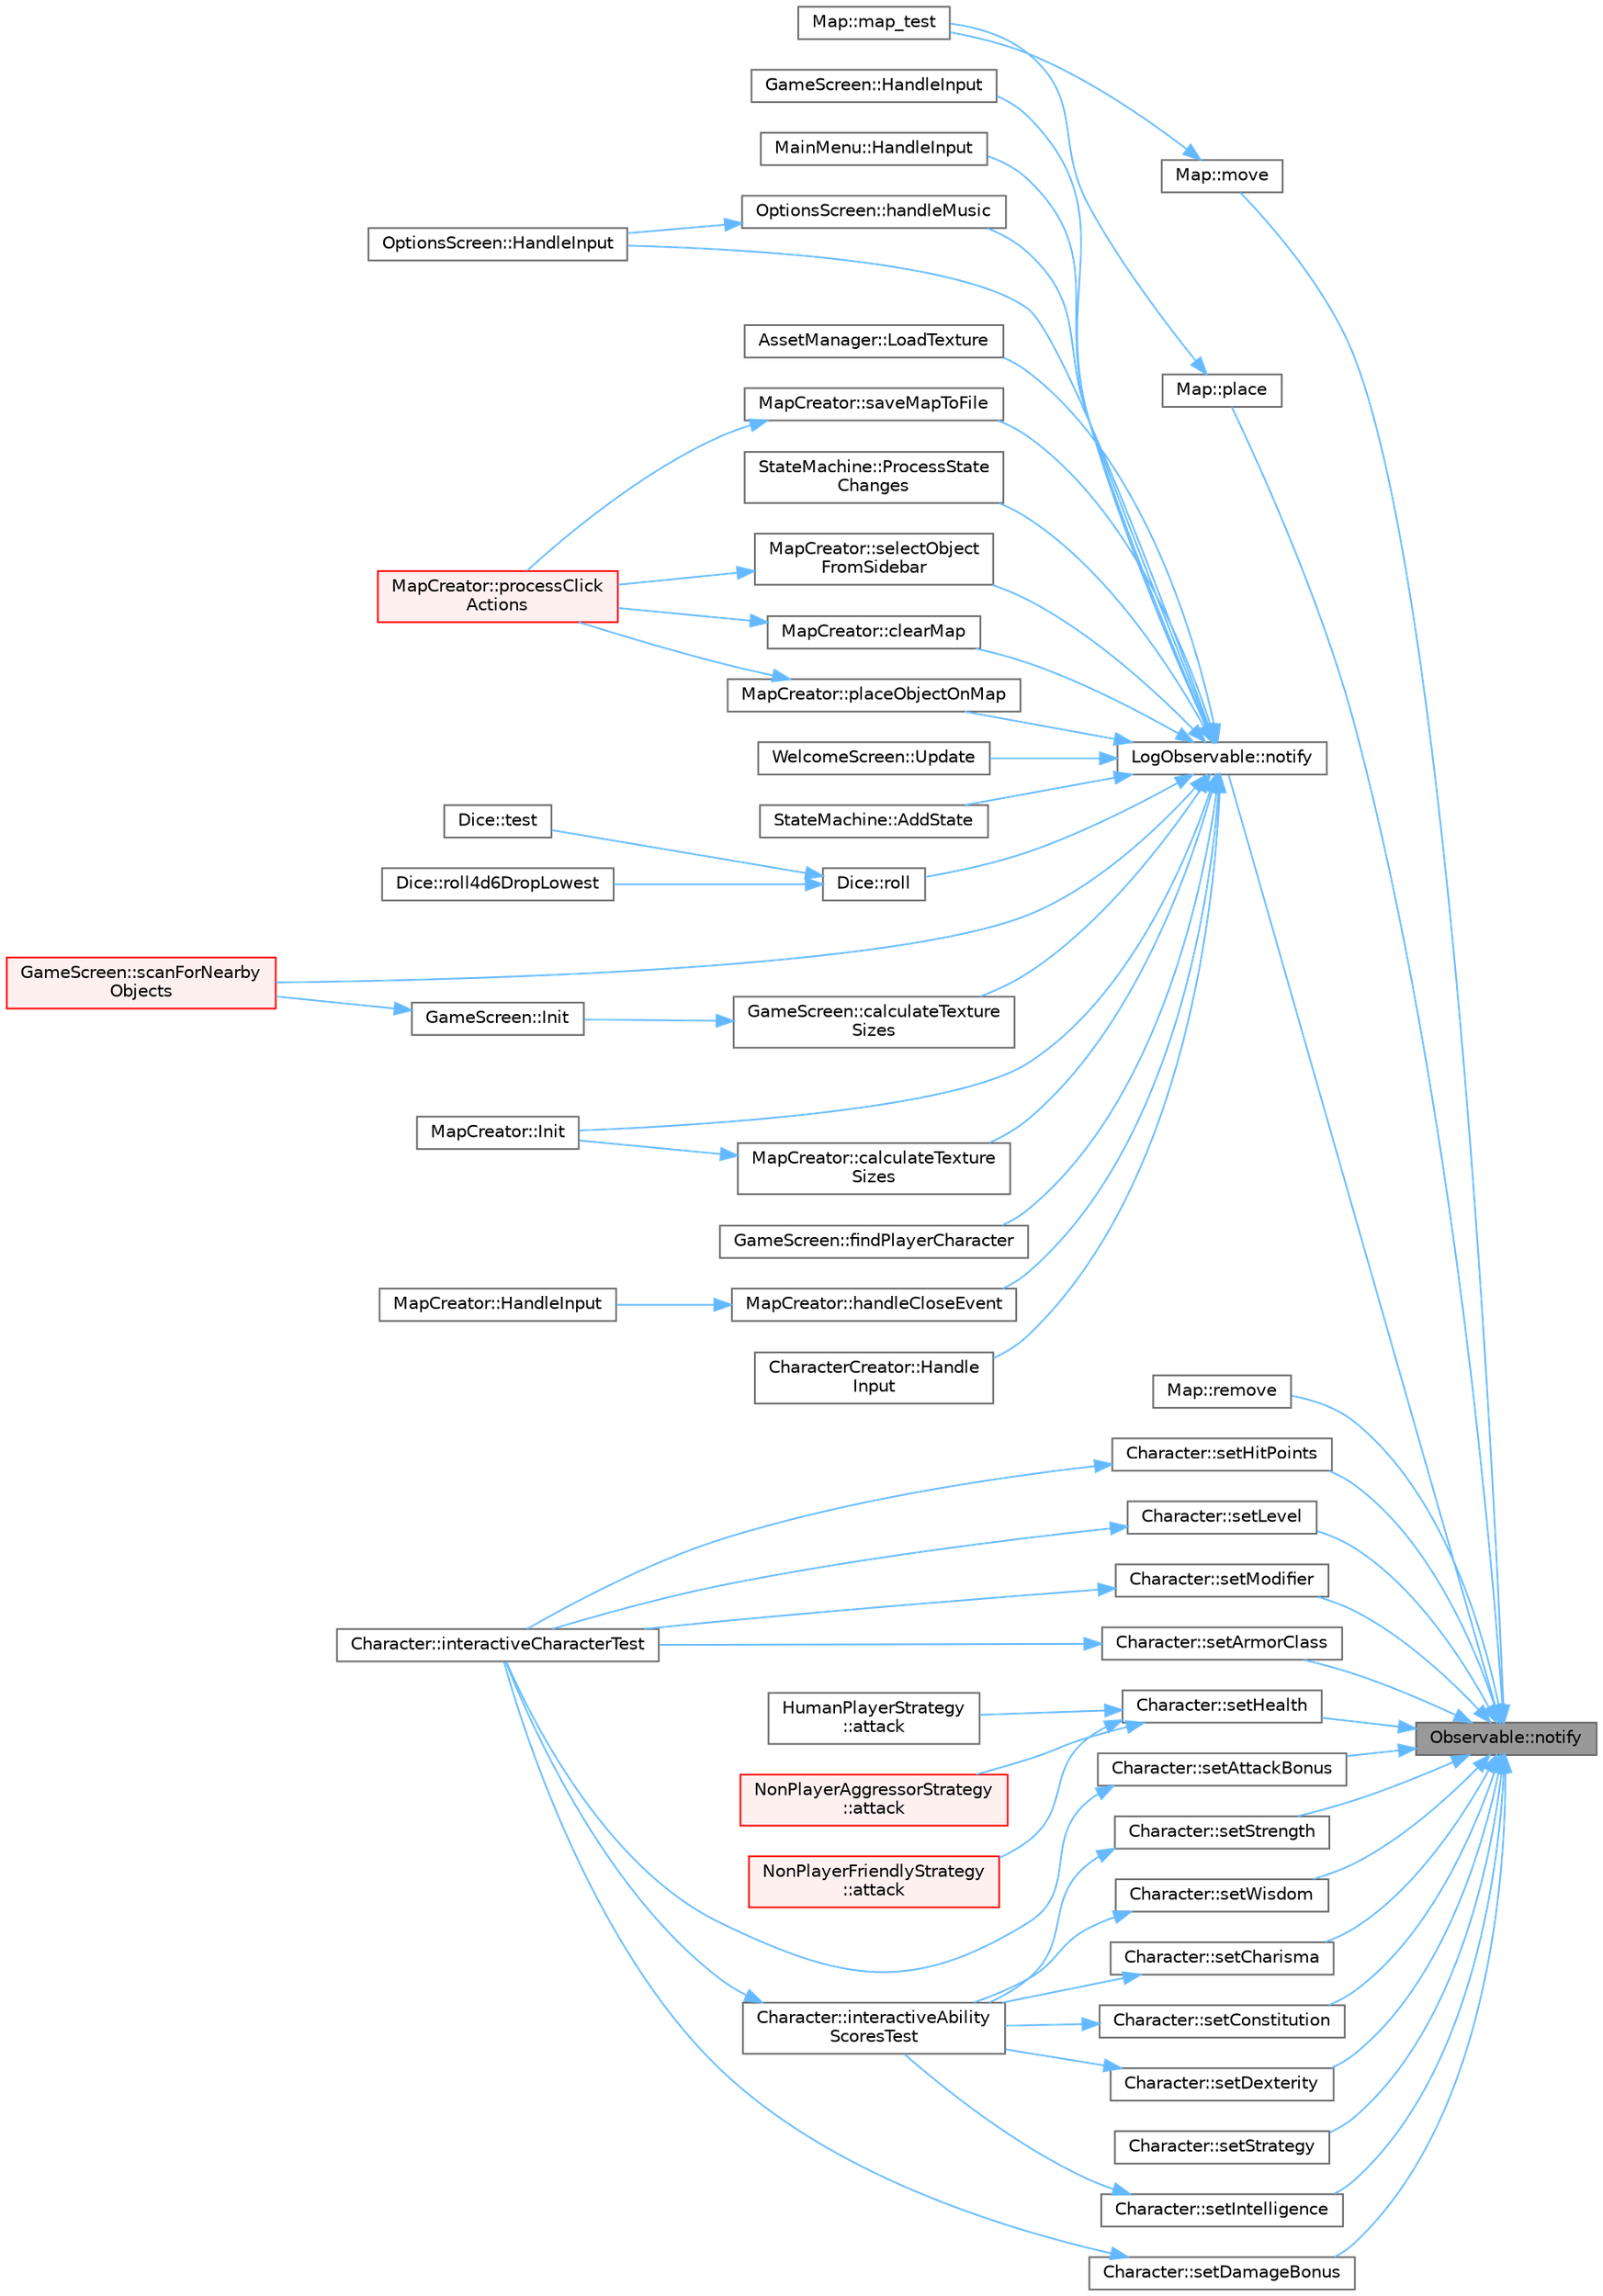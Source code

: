 digraph "Observable::notify"
{
 // LATEX_PDF_SIZE
  bgcolor="transparent";
  edge [fontname=Helvetica,fontsize=10,labelfontname=Helvetica,labelfontsize=10];
  node [fontname=Helvetica,fontsize=10,shape=box,height=0.2,width=0.4];
  rankdir="RL";
  Node1 [id="Node000001",label="Observable::notify",height=0.2,width=0.4,color="gray40", fillcolor="grey60", style="filled", fontcolor="black",tooltip="Notifies all attached observers about a state change in the Observable object."];
  Node1 -> Node2 [id="edge1_Node000001_Node000002",dir="back",color="steelblue1",style="solid",tooltip=" "];
  Node2 [id="Node000002",label="Map::move",height=0.2,width=0.4,color="grey40", fillcolor="white", style="filled",URL="$class_map.html#af9b547126251261f2902a0c41f2c40c4",tooltip="Moves a movable object from one position to another on the map."];
  Node2 -> Node3 [id="edge2_Node000002_Node000003",dir="back",color="steelblue1",style="solid",tooltip=" "];
  Node3 [id="Node000003",label="Map::map_test",height=0.2,width=0.4,color="grey40", fillcolor="white", style="filled",URL="$class_map.html#afc194e8837354969f29117b4c107c9fb",tooltip="This function is used to test the functionality of the Map class."];
  Node1 -> Node4 [id="edge3_Node000001_Node000004",dir="back",color="steelblue1",style="solid",tooltip=" "];
  Node4 [id="Node000004",label="LogObservable::notify",height=0.2,width=0.4,color="grey40", fillcolor="white", style="filled",URL="$class_log_observable.html#ad42f5e24118560f10123743dac922919",tooltip="Notifies the observers without any message. This function overrides the notify() function in the base..."];
  Node4 -> Node5 [id="edge4_Node000004_Node000005",dir="back",color="steelblue1",style="solid",tooltip=" "];
  Node5 [id="Node000005",label="StateMachine::AddState",height=0.2,width=0.4,color="grey40", fillcolor="white", style="filled",URL="$class_state_machine.html#a3ba9ce4cc1b3b4b6000b64548904914c",tooltip="Adds a new state to the state machine."];
  Node4 -> Node6 [id="edge5_Node000004_Node000006",dir="back",color="steelblue1",style="solid",tooltip=" "];
  Node6 [id="Node000006",label="GameScreen::calculateTexture\lSizes",height=0.2,width=0.4,color="grey40", fillcolor="white", style="filled",URL="$class_game_screen.html#ac5770b3b0644b382b14969b689e0fc43",tooltip="Calculates the sizes of the textures based on the window size."];
  Node6 -> Node7 [id="edge6_Node000006_Node000007",dir="back",color="steelblue1",style="solid",tooltip=" "];
  Node7 [id="Node000007",label="GameScreen::Init",height=0.2,width=0.4,color="grey40", fillcolor="white", style="filled",URL="$class_game_screen.html#a550dcdadec1a5757fea41af94d3e27b3",tooltip="Initializes the game screen."];
  Node7 -> Node8 [id="edge7_Node000007_Node000008",dir="back",color="steelblue1",style="solid",tooltip=" "];
  Node8 [id="Node000008",label="GameScreen::scanForNearby\lObjects",height=0.2,width=0.4,color="red", fillcolor="#FFF0F0", style="filled",URL="$class_game_screen.html#aed3dd7f89b155ec7ecae084518336696",tooltip="Scans for nearby objects in the current map."];
  Node4 -> Node10 [id="edge8_Node000004_Node000010",dir="back",color="steelblue1",style="solid",tooltip=" "];
  Node10 [id="Node000010",label="MapCreator::calculateTexture\lSizes",height=0.2,width=0.4,color="grey40", fillcolor="white", style="filled",URL="$class_map_creator.html#a809c50a621bd0e7d60405312be1c12c2",tooltip="Calculates the sizes of the textures based on the window size."];
  Node10 -> Node11 [id="edge9_Node000010_Node000011",dir="back",color="steelblue1",style="solid",tooltip=" "];
  Node11 [id="Node000011",label="MapCreator::Init",height=0.2,width=0.4,color="grey40", fillcolor="white", style="filled",URL="$class_map_creator.html#a154365229a47df60702edd7aa798091b",tooltip="Initializes the map creator by asking the user for the map size&name then, load all the Textures."];
  Node4 -> Node12 [id="edge10_Node000004_Node000012",dir="back",color="steelblue1",style="solid",tooltip=" "];
  Node12 [id="Node000012",label="MapCreator::clearMap",height=0.2,width=0.4,color="grey40", fillcolor="white", style="filled",URL="$class_map_creator.html#aaf7d9b3c2754b5345f5cbd9e762c4968",tooltip="Assigns the current map a new default one and, detaches the observer from the old map and attaches it..."];
  Node12 -> Node13 [id="edge11_Node000012_Node000013",dir="back",color="steelblue1",style="solid",tooltip=" "];
  Node13 [id="Node000013",label="MapCreator::processClick\lActions",height=0.2,width=0.4,color="red", fillcolor="#FFF0F0", style="filled",URL="$class_map_creator.html#a054cb306e000f220c589b2464279ffbc",tooltip="Checks where the user clicked on the screen eg. sidebar, map, buttons and calls the appropriate funct..."];
  Node4 -> Node16 [id="edge12_Node000004_Node000016",dir="back",color="steelblue1",style="solid",tooltip=" "];
  Node16 [id="Node000016",label="GameScreen::findPlayerCharacter",height=0.2,width=0.4,color="grey40", fillcolor="white", style="filled",URL="$class_game_screen.html#a42848521aeda505f1c87c6c306a3b67e",tooltip="Finds the player character in the current map."];
  Node4 -> Node17 [id="edge13_Node000004_Node000017",dir="back",color="steelblue1",style="solid",tooltip=" "];
  Node17 [id="Node000017",label="MapCreator::handleCloseEvent",height=0.2,width=0.4,color="grey40", fillcolor="white", style="filled",URL="$class_map_creator.html#ab5d39527ca7f5817a5d3b36e64f893b5",tooltip="closes the window when the user clicks the close button."];
  Node17 -> Node15 [id="edge14_Node000017_Node000015",dir="back",color="steelblue1",style="solid",tooltip=" "];
  Node15 [id="Node000015",label="MapCreator::HandleInput",height=0.2,width=0.4,color="grey40", fillcolor="white", style="filled",URL="$class_map_creator.html#a39254fe1fb7f9abe952ad5eb65ecf699",tooltip="Handles the inputs (clicks) of the user on the window and updates the game logic."];
  Node4 -> Node18 [id="edge15_Node000004_Node000018",dir="back",color="steelblue1",style="solid",tooltip=" "];
  Node18 [id="Node000018",label="CharacterCreator::Handle\lInput",height=0.2,width=0.4,color="grey40", fillcolor="white", style="filled",URL="$class_character_creator.html#a6968353aaa3a5616e1797eca641ffa97",tooltip="Handles the user input in the character creator state."];
  Node4 -> Node19 [id="edge16_Node000004_Node000019",dir="back",color="steelblue1",style="solid",tooltip=" "];
  Node19 [id="Node000019",label="GameScreen::HandleInput",height=0.2,width=0.4,color="grey40", fillcolor="white", style="filled",URL="$class_game_screen.html#ab0299f0189e42b844589c042b372d58e",tooltip="Handles the input for the game screen."];
  Node4 -> Node20 [id="edge17_Node000004_Node000020",dir="back",color="steelblue1",style="solid",tooltip=" "];
  Node20 [id="Node000020",label="MainMenu::HandleInput",height=0.2,width=0.4,color="grey40", fillcolor="white", style="filled",URL="$class_main_menu.html#abf36c8bcbe63e9b0b19c1a78068974ab",tooltip="Handles the input for the main menu state."];
  Node4 -> Node21 [id="edge18_Node000004_Node000021",dir="back",color="steelblue1",style="solid",tooltip=" "];
  Node21 [id="Node000021",label="OptionsScreen::HandleInput",height=0.2,width=0.4,color="grey40", fillcolor="white", style="filled",URL="$class_options_screen.html#a085a370660d4f7c9cdcf125517d090e7",tooltip="Handles the input for the options screen state."];
  Node4 -> Node22 [id="edge19_Node000004_Node000022",dir="back",color="steelblue1",style="solid",tooltip=" "];
  Node22 [id="Node000022",label="OptionsScreen::handleMusic",height=0.2,width=0.4,color="grey40", fillcolor="white", style="filled",URL="$class_options_screen.html#aa9cc1398800ab0a43e5c869ff78c28c1",tooltip="Handles the music on the options screen."];
  Node22 -> Node21 [id="edge20_Node000022_Node000021",dir="back",color="steelblue1",style="solid",tooltip=" "];
  Node4 -> Node11 [id="edge21_Node000004_Node000011",dir="back",color="steelblue1",style="solid",tooltip=" "];
  Node4 -> Node23 [id="edge22_Node000004_Node000023",dir="back",color="steelblue1",style="solid",tooltip=" "];
  Node23 [id="Node000023",label="AssetManager::LoadTexture",height=0.2,width=0.4,color="grey40", fillcolor="white", style="filled",URL="$class_asset_manager.html#a05bcb77f216cf76b08d04e9c16b6346a",tooltip="Loads a texture from a file and associates it with a name."];
  Node4 -> Node24 [id="edge23_Node000004_Node000024",dir="back",color="steelblue1",style="solid",tooltip=" "];
  Node24 [id="Node000024",label="MapCreator::placeObjectOnMap",height=0.2,width=0.4,color="grey40", fillcolor="white", style="filled",URL="$class_map_creator.html#aff37946b9d68adb304b73c1cb2934b2f",tooltip="Places an object on the map based on the passed mouse position, using the method in Map...."];
  Node24 -> Node13 [id="edge24_Node000024_Node000013",dir="back",color="steelblue1",style="solid",tooltip=" "];
  Node4 -> Node25 [id="edge25_Node000004_Node000025",dir="back",color="steelblue1",style="solid",tooltip=" "];
  Node25 [id="Node000025",label="StateMachine::ProcessState\lChanges",height=0.2,width=0.4,color="grey40", fillcolor="white", style="filled",URL="$class_state_machine.html#ac5db136671d23fe23d0e1f22d77e3e67",tooltip="Processes any pending state changes in the state machine."];
  Node4 -> Node26 [id="edge26_Node000004_Node000026",dir="back",color="steelblue1",style="solid",tooltip=" "];
  Node26 [id="Node000026",label="Dice::roll",height=0.2,width=0.4,color="grey40", fillcolor="white", style="filled",URL="$class_dice.html#aa09f1850d597777c08e67cd0d9305244",tooltip="rolls the Dice by parsing the passed rex string, and generating a random number based on it"];
  Node26 -> Node27 [id="edge27_Node000026_Node000027",dir="back",color="steelblue1",style="solid",tooltip=" "];
  Node27 [id="Node000027",label="Dice::roll4d6DropLowest",height=0.2,width=0.4,color="grey40", fillcolor="white", style="filled",URL="$class_dice.html#a593bcdb69288dcb35d967707cdf40ebd",tooltip="Roll 4d6."];
  Node26 -> Node28 [id="edge28_Node000026_Node000028",dir="back",color="steelblue1",style="solid",tooltip=" "];
  Node28 [id="Node000028",label="Dice::test",height=0.2,width=0.4,color="grey40", fillcolor="white", style="filled",URL="$class_dice.html#ac2f439b641b04804265b30c25fe2cc20",tooltip="test function for the Dice class"];
  Node4 -> Node29 [id="edge29_Node000004_Node000029",dir="back",color="steelblue1",style="solid",tooltip=" "];
  Node29 [id="Node000029",label="MapCreator::saveMapToFile",height=0.2,width=0.4,color="grey40", fillcolor="white", style="filled",URL="$class_map_creator.html#a4522812221edd19bf151c6e8818ace58",tooltip="Saves the edited map to a file in the Saved Maps directory as a .json file."];
  Node29 -> Node13 [id="edge30_Node000029_Node000013",dir="back",color="steelblue1",style="solid",tooltip=" "];
  Node4 -> Node8 [id="edge31_Node000004_Node000008",dir="back",color="steelblue1",style="solid",tooltip=" "];
  Node4 -> Node30 [id="edge32_Node000004_Node000030",dir="back",color="steelblue1",style="solid",tooltip=" "];
  Node30 [id="Node000030",label="MapCreator::selectObject\lFromSidebar",height=0.2,width=0.4,color="grey40", fillcolor="white", style="filled",URL="$class_map_creator.html#a86989a32cc3277b24d105abd9866d4fb",tooltip="Based a click on the passed mouse position, selects an object from the sidebar."];
  Node30 -> Node13 [id="edge33_Node000030_Node000013",dir="back",color="steelblue1",style="solid",tooltip=" "];
  Node4 -> Node31 [id="edge34_Node000004_Node000031",dir="back",color="steelblue1",style="solid",tooltip=" "];
  Node31 [id="Node000031",label="WelcomeScreen::Update",height=0.2,width=0.4,color="grey40", fillcolor="white", style="filled",URL="$class_welcome_screen.html#a09b670080eeec868ab7b7124653f02ac",tooltip="Updates the welcome screen state."];
  Node1 -> Node32 [id="edge35_Node000001_Node000032",dir="back",color="steelblue1",style="solid",tooltip=" "];
  Node32 [id="Node000032",label="Map::place",height=0.2,width=0.4,color="grey40", fillcolor="white", style="filled",URL="$class_map.html#a6071e01439c1b98ceae86e4c58c49e80",tooltip="Places a movable object on the map at the specified position."];
  Node32 -> Node3 [id="edge36_Node000032_Node000003",dir="back",color="steelblue1",style="solid",tooltip=" "];
  Node1 -> Node33 [id="edge37_Node000001_Node000033",dir="back",color="steelblue1",style="solid",tooltip=" "];
  Node33 [id="Node000033",label="Map::remove",height=0.2,width=0.4,color="grey40", fillcolor="white", style="filled",URL="$class_map.html#a031ba6796aa440f43d4fc7e100e9e7e2",tooltip="Removes a movable object from the map at the specified position."];
  Node1 -> Node34 [id="edge38_Node000001_Node000034",dir="back",color="steelblue1",style="solid",tooltip=" "];
  Node34 [id="Node000034",label="Character::setArmorClass",height=0.2,width=0.4,color="grey40", fillcolor="white", style="filled",URL="$class_character.html#a5b03ceb09b3e175dc9d6c3247a6b9b66",tooltip=" "];
  Node34 -> Node35 [id="edge39_Node000034_Node000035",dir="back",color="steelblue1",style="solid",tooltip=" "];
  Node35 [id="Node000035",label="Character::interactiveCharacterTest",height=0.2,width=0.4,color="grey40", fillcolor="white", style="filled",URL="$class_character.html#a8a2113f351067142b665c2a1e5f74565",tooltip="Shows a main menu to the user for testing by getting options and input from the user...."];
  Node1 -> Node36 [id="edge40_Node000001_Node000036",dir="back",color="steelblue1",style="solid",tooltip=" "];
  Node36 [id="Node000036",label="Character::setAttackBonus",height=0.2,width=0.4,color="grey40", fillcolor="white", style="filled",URL="$class_character.html#ac02e6e34fffea734a4fb68761a138eb1",tooltip=" "];
  Node36 -> Node35 [id="edge41_Node000036_Node000035",dir="back",color="steelblue1",style="solid",tooltip=" "];
  Node1 -> Node37 [id="edge42_Node000001_Node000037",dir="back",color="steelblue1",style="solid",tooltip=" "];
  Node37 [id="Node000037",label="Character::setCharisma",height=0.2,width=0.4,color="grey40", fillcolor="white", style="filled",URL="$class_character.html#a0a26589a1078ce62a2403d59331bfd02",tooltip=" "];
  Node37 -> Node38 [id="edge43_Node000037_Node000038",dir="back",color="steelblue1",style="solid",tooltip=" "];
  Node38 [id="Node000038",label="Character::interactiveAbility\lScoresTest",height=0.2,width=0.4,color="grey40", fillcolor="white", style="filled",URL="$class_character.html#ae81dc275660af9b87d5d04966050d292",tooltip=" "];
  Node38 -> Node35 [id="edge44_Node000038_Node000035",dir="back",color="steelblue1",style="solid",tooltip=" "];
  Node1 -> Node39 [id="edge45_Node000001_Node000039",dir="back",color="steelblue1",style="solid",tooltip=" "];
  Node39 [id="Node000039",label="Character::setConstitution",height=0.2,width=0.4,color="grey40", fillcolor="white", style="filled",URL="$class_character.html#ab0e760583cc5d908e7202f1c2f3ed83b",tooltip=" "];
  Node39 -> Node38 [id="edge46_Node000039_Node000038",dir="back",color="steelblue1",style="solid",tooltip=" "];
  Node1 -> Node40 [id="edge47_Node000001_Node000040",dir="back",color="steelblue1",style="solid",tooltip=" "];
  Node40 [id="Node000040",label="Character::setDamageBonus",height=0.2,width=0.4,color="grey40", fillcolor="white", style="filled",URL="$class_character.html#a8efb1aeb6c7c3dce9fa68fb8f54f07a1",tooltip=" "];
  Node40 -> Node35 [id="edge48_Node000040_Node000035",dir="back",color="steelblue1",style="solid",tooltip=" "];
  Node1 -> Node41 [id="edge49_Node000001_Node000041",dir="back",color="steelblue1",style="solid",tooltip=" "];
  Node41 [id="Node000041",label="Character::setDexterity",height=0.2,width=0.4,color="grey40", fillcolor="white", style="filled",URL="$class_character.html#ac0ee4d3daced0e30b75f2c5bb90cd8b3",tooltip=" "];
  Node41 -> Node38 [id="edge50_Node000041_Node000038",dir="back",color="steelblue1",style="solid",tooltip=" "];
  Node1 -> Node42 [id="edge51_Node000001_Node000042",dir="back",color="steelblue1",style="solid",tooltip=" "];
  Node42 [id="Node000042",label="Character::setHealth",height=0.2,width=0.4,color="grey40", fillcolor="white", style="filled",URL="$class_character.html#afd06ab5d08a0edc75539f3586ccac66d",tooltip=" "];
  Node42 -> Node43 [id="edge52_Node000042_Node000043",dir="back",color="steelblue1",style="solid",tooltip=" "];
  Node43 [id="Node000043",label="NonPlayerAggressorStrategy\l::attack",height=0.2,width=0.4,color="red", fillcolor="#FFF0F0", style="filled",URL="$class_non_player_aggressor_strategy.html#ad2e7c45f9b31c30ff5a170a34fa928dc",tooltip="method that attacks the player if in range"];
  Node42 -> Node45 [id="edge53_Node000042_Node000045",dir="back",color="steelblue1",style="solid",tooltip=" "];
  Node45 [id="Node000045",label="NonPlayerFriendlyStrategy\l::attack",height=0.2,width=0.4,color="red", fillcolor="#FFF0F0", style="filled",URL="$class_non_player_friendly_strategy.html#af1341ac70cee3ad690fce32cd0723a04",tooltip="method that attacks the player if in range"];
  Node42 -> Node47 [id="edge54_Node000042_Node000047",dir="back",color="steelblue1",style="solid",tooltip=" "];
  Node47 [id="Node000047",label="HumanPlayerStrategy\l::attack",height=0.2,width=0.4,color="grey40", fillcolor="white", style="filled",URL="$class_human_player_strategy.html#a28bb22557f3a90643955784b22e6b521",tooltip="method that attacks the npc"];
  Node1 -> Node48 [id="edge55_Node000001_Node000048",dir="back",color="steelblue1",style="solid",tooltip=" "];
  Node48 [id="Node000048",label="Character::setHitPoints",height=0.2,width=0.4,color="grey40", fillcolor="white", style="filled",URL="$class_character.html#a83c248d9493566263c71e0880caaf7bd",tooltip=" "];
  Node48 -> Node35 [id="edge56_Node000048_Node000035",dir="back",color="steelblue1",style="solid",tooltip=" "];
  Node1 -> Node49 [id="edge57_Node000001_Node000049",dir="back",color="steelblue1",style="solid",tooltip=" "];
  Node49 [id="Node000049",label="Character::setIntelligence",height=0.2,width=0.4,color="grey40", fillcolor="white", style="filled",URL="$class_character.html#ad80619f0a4809b845b596811a744cf67",tooltip=" "];
  Node49 -> Node38 [id="edge58_Node000049_Node000038",dir="back",color="steelblue1",style="solid",tooltip=" "];
  Node1 -> Node50 [id="edge59_Node000001_Node000050",dir="back",color="steelblue1",style="solid",tooltip=" "];
  Node50 [id="Node000050",label="Character::setLevel",height=0.2,width=0.4,color="grey40", fillcolor="white", style="filled",URL="$class_character.html#ac206c1a24603accc6ec9ab30ca22bab1",tooltip=" "];
  Node50 -> Node35 [id="edge60_Node000050_Node000035",dir="back",color="steelblue1",style="solid",tooltip=" "];
  Node1 -> Node51 [id="edge61_Node000001_Node000051",dir="back",color="steelblue1",style="solid",tooltip=" "];
  Node51 [id="Node000051",label="Character::setModifier",height=0.2,width=0.4,color="grey40", fillcolor="white", style="filled",URL="$class_character.html#a78558a5320696835bd698f690b626d39",tooltip=" "];
  Node51 -> Node35 [id="edge62_Node000051_Node000035",dir="back",color="steelblue1",style="solid",tooltip=" "];
  Node1 -> Node52 [id="edge63_Node000001_Node000052",dir="back",color="steelblue1",style="solid",tooltip=" "];
  Node52 [id="Node000052",label="Character::setStrategy",height=0.2,width=0.4,color="grey40", fillcolor="white", style="filled",URL="$class_character.html#a812f5573da90badd62f3eb8bc62f716e",tooltip="Sets the strategy of the character."];
  Node1 -> Node53 [id="edge64_Node000001_Node000053",dir="back",color="steelblue1",style="solid",tooltip=" "];
  Node53 [id="Node000053",label="Character::setStrength",height=0.2,width=0.4,color="grey40", fillcolor="white", style="filled",URL="$class_character.html#abafb231348e9b6de9981d476252aaac1",tooltip=" "];
  Node53 -> Node38 [id="edge65_Node000053_Node000038",dir="back",color="steelblue1",style="solid",tooltip=" "];
  Node1 -> Node54 [id="edge66_Node000001_Node000054",dir="back",color="steelblue1",style="solid",tooltip=" "];
  Node54 [id="Node000054",label="Character::setWisdom",height=0.2,width=0.4,color="grey40", fillcolor="white", style="filled",URL="$class_character.html#a0d6e510a5abb7649de1d978607b8d9b4",tooltip=" "];
  Node54 -> Node38 [id="edge67_Node000054_Node000038",dir="back",color="steelblue1",style="solid",tooltip=" "];
}

